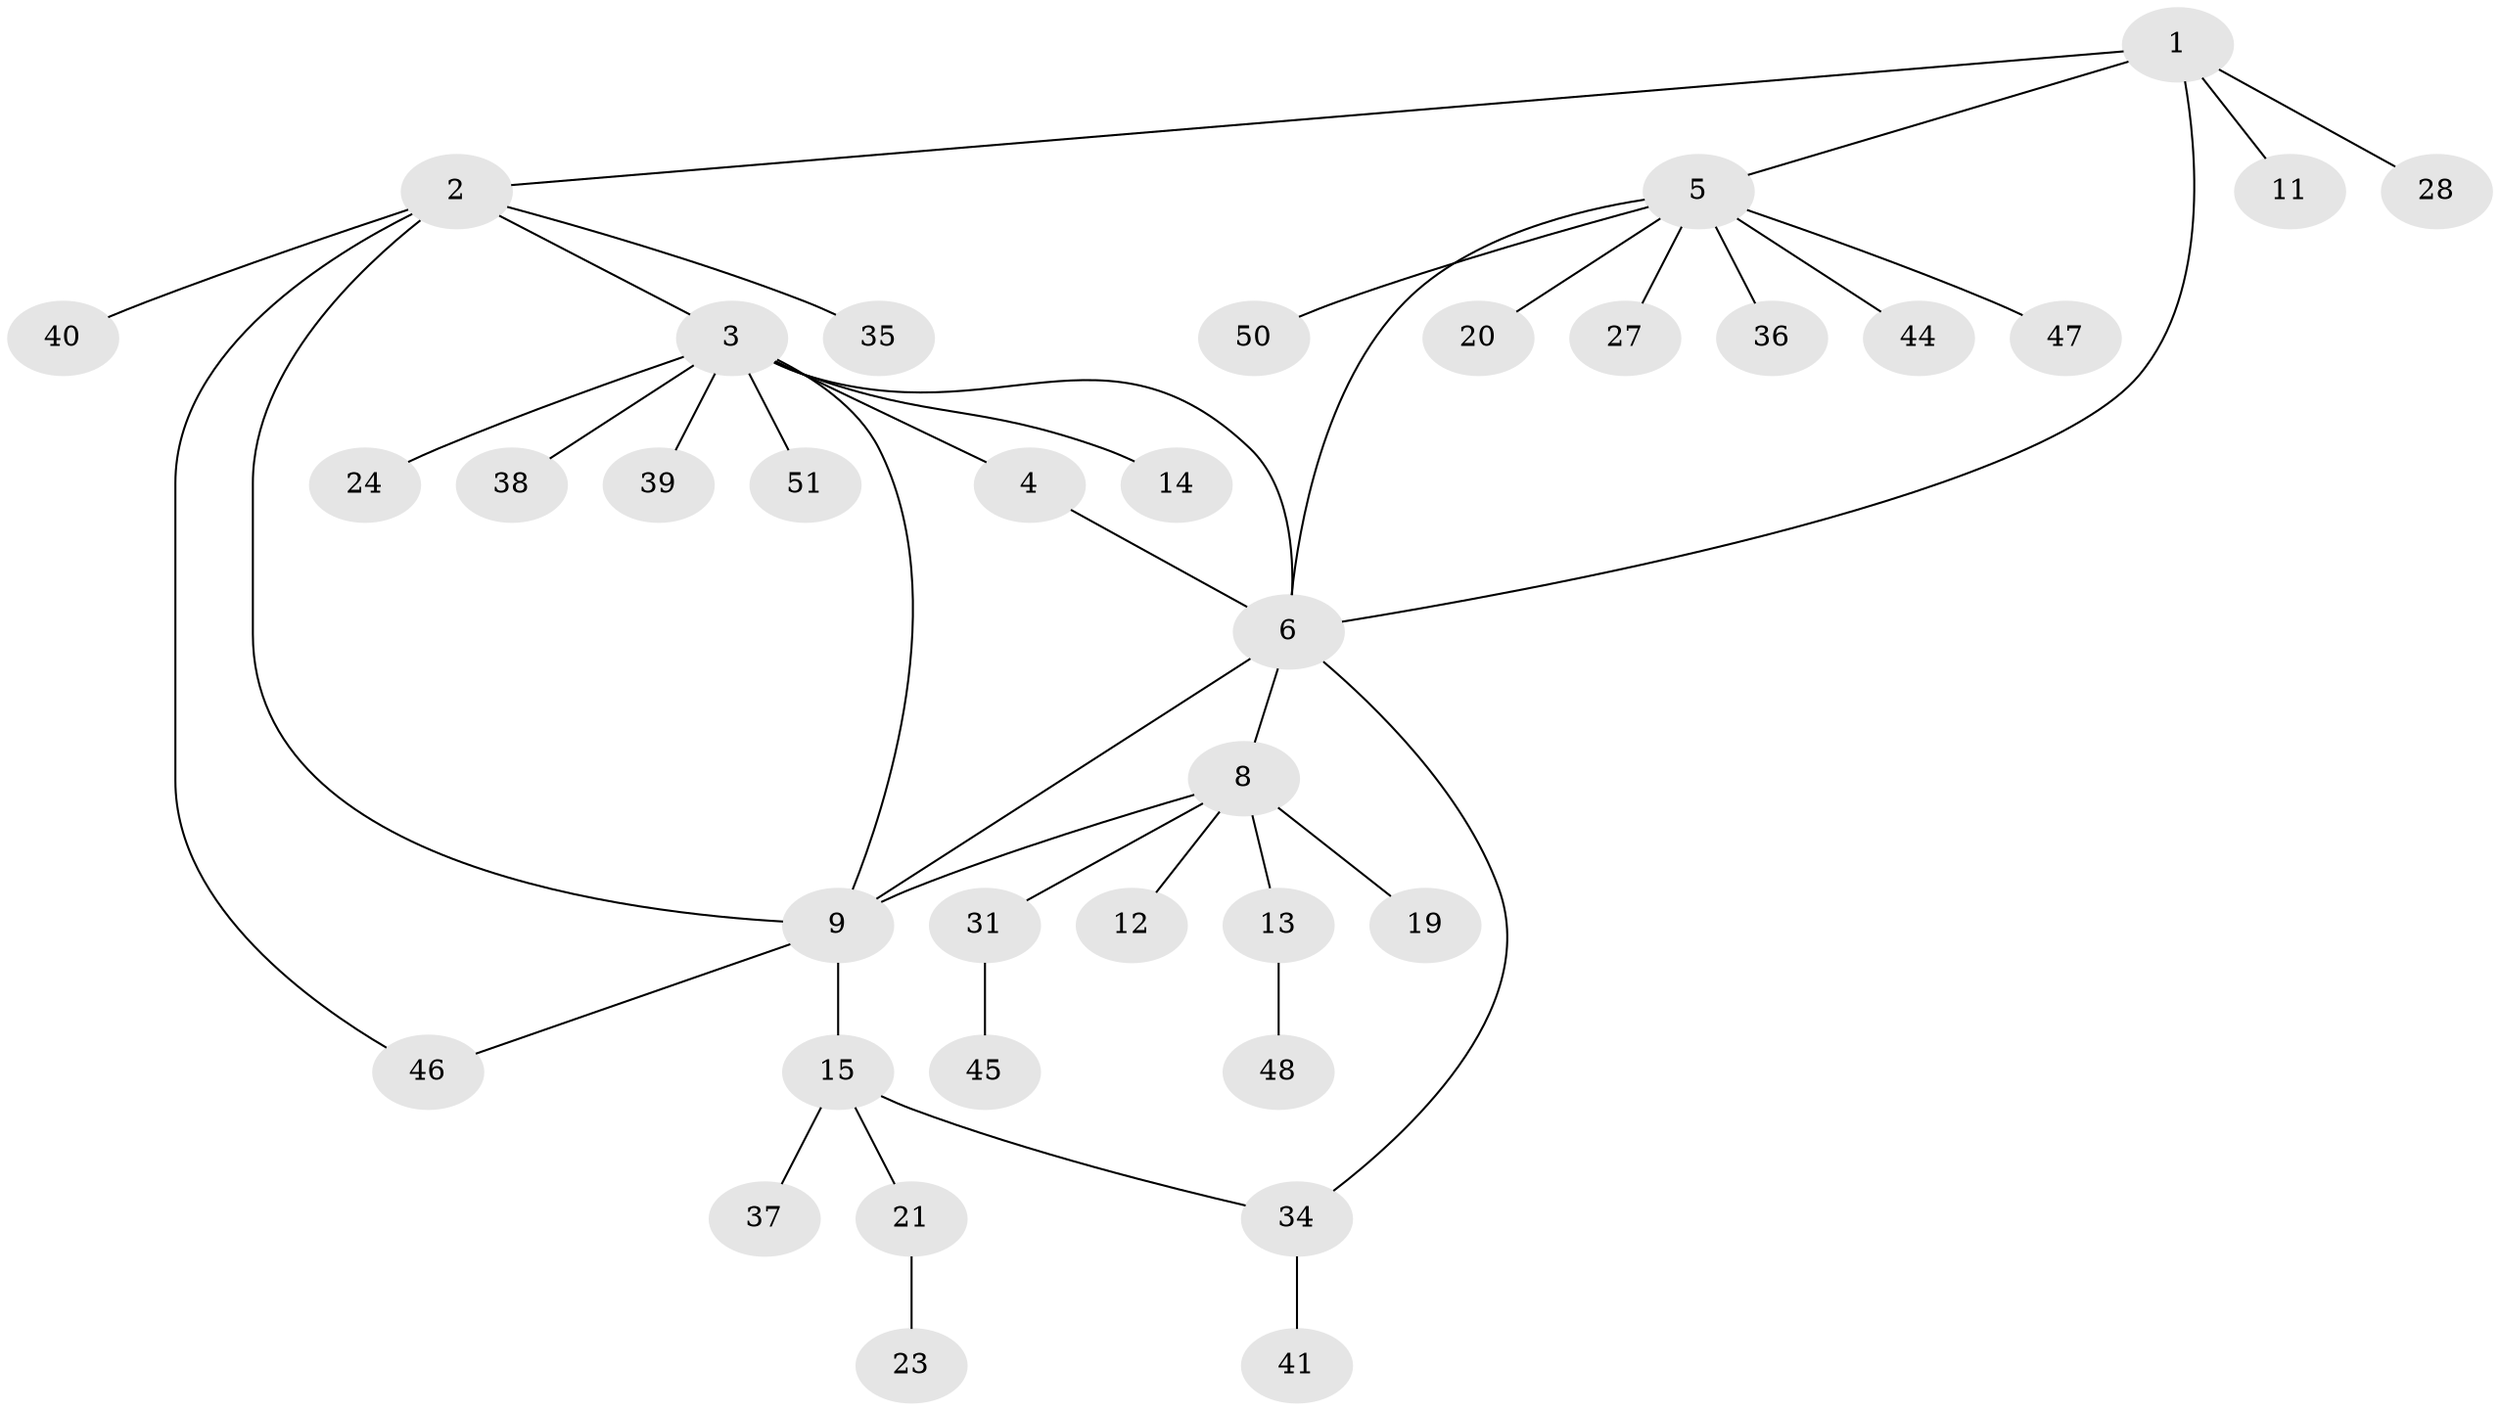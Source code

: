 // Generated by graph-tools (version 1.1) at 2025/52/02/27/25 19:52:19]
// undirected, 36 vertices, 43 edges
graph export_dot {
graph [start="1"]
  node [color=gray90,style=filled];
  1 [super="+25"];
  2 [super="+22"];
  3 [super="+16"];
  4;
  5 [super="+30"];
  6 [super="+7"];
  8 [super="+17"];
  9 [super="+10"];
  11 [super="+29"];
  12;
  13;
  14;
  15 [super="+18"];
  19 [super="+43"];
  20 [super="+26"];
  21;
  23 [super="+49"];
  24;
  27 [super="+32"];
  28;
  31 [super="+33"];
  34 [super="+42"];
  35;
  36;
  37;
  38;
  39;
  40;
  41;
  44;
  45;
  46;
  47;
  48;
  50;
  51;
  1 -- 2;
  1 -- 5;
  1 -- 11;
  1 -- 28;
  1 -- 6;
  2 -- 3;
  2 -- 35;
  2 -- 40;
  2 -- 46;
  2 -- 9;
  3 -- 4;
  3 -- 9;
  3 -- 14;
  3 -- 24;
  3 -- 38;
  3 -- 39;
  3 -- 51;
  3 -- 6;
  4 -- 6;
  5 -- 6;
  5 -- 20;
  5 -- 27;
  5 -- 36;
  5 -- 44;
  5 -- 47;
  5 -- 50;
  6 -- 9;
  6 -- 34;
  6 -- 8;
  8 -- 12;
  8 -- 13;
  8 -- 19;
  8 -- 31;
  8 -- 9;
  9 -- 46;
  9 -- 15;
  13 -- 48;
  15 -- 21;
  15 -- 37;
  15 -- 34;
  21 -- 23;
  31 -- 45;
  34 -- 41;
}
